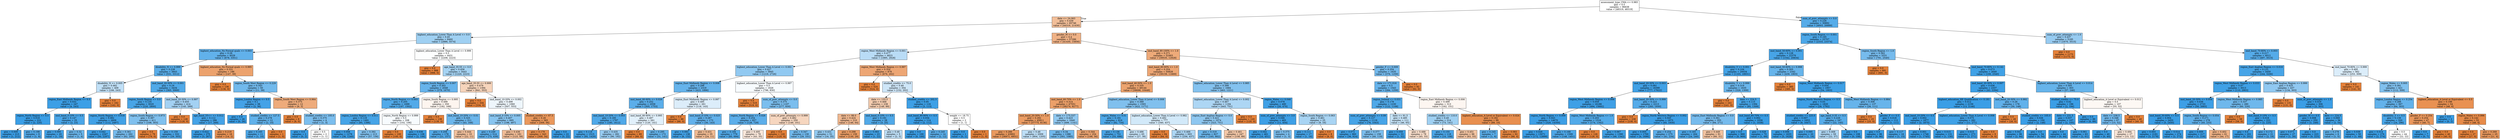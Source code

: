 digraph Tree {
node [shape=box, style="filled", color="black"] ;
0 [label="assessment_type_CMA <= 0.983\ngini = 0.5\nsamples = 96638\nvalue = [48319, 48319]", fillcolor="#e5813900"] ;
1 [label="date <= 24.063\ngini = 0.439\nsamples = 65746\nvalue = [44316, 21430]", fillcolor="#e5813984"] ;
0 -> 1 [labeldistance=2.5, labelangle=45, headlabel="True"] ;
2 [label="highest_education_Lower Than A Level <= 0.0\ngini = 0.45\nsamples = 8460\nvalue = [2886, 5574]", fillcolor="#399de57b"] ;
1 -> 2 ;
3 [label="highest_education_No Formal quals <= 0.003\ngini = 0.28\nsamples = 4029\nvalue = [678, 3351]", fillcolor="#399de5cb"] ;
2 -> 3 ;
4 [label="disability_N <= 0.999\ngini = 0.238\nsamples = 3843\nvalue = [531, 3312]", fillcolor="#399de5d6"] ;
3 -> 4 ;
5 [label="disability_N <= 0.005\ngini = 0.482\nsamples = 409\nvalue = [166, 243]", fillcolor="#399de551"] ;
4 -> 5 ;
6 [label="region_East Midlands Region <= 0.5\ngini = 0.032\nsamples = 247\nvalue = [4, 243]", fillcolor="#399de5fb"] ;
5 -> 6 ;
7 [label="region_North Region <= 0.5\ngini = 0.018\nsamples = 222\nvalue = [2, 220]", fillcolor="#399de5fd"] ;
6 -> 7 ;
8 [label="gini = 0.009\nsamples = 213\nvalue = [1, 212]", fillcolor="#399de5fe"] ;
7 -> 8 ;
9 [label="gini = 0.198\nsamples = 9\nvalue = [1, 8]", fillcolor="#399de5df"] ;
7 -> 9 ;
10 [label="imd_band_0-10% <= 0.5\ngini = 0.147\nsamples = 25\nvalue = [2, 23]", fillcolor="#399de5e9"] ;
6 -> 10 ;
11 [label="gini = 0.095\nsamples = 20\nvalue = [1, 19]", fillcolor="#399de5f2"] ;
10 -> 11 ;
12 [label="gini = 0.32\nsamples = 5\nvalue = [1, 4]", fillcolor="#399de5bf"] ;
10 -> 12 ;
13 [label="gini = 0.0\nsamples = 162\nvalue = [162, 0]", fillcolor="#e58139ff"] ;
5 -> 13 ;
14 [label="imd_band_20-30% <= 0.001\ngini = 0.19\nsamples = 3434\nvalue = [365, 3069]", fillcolor="#399de5e1"] ;
4 -> 14 ;
15 [label="region_South Region <= 0.0\ngini = 0.135\nsamples = 3020\nvalue = [220, 2800]", fillcolor="#399de5eb"] ;
14 -> 15 ;
16 [label="region_North Region <= 0.018\ngini = 0.082\nsamples = 2609\nvalue = [112, 2497]", fillcolor="#399de5f4"] ;
15 -> 16 ;
17 [label="gini = 0.042\nsamples = 2347\nvalue = [50, 2297]", fillcolor="#399de5f9"] ;
16 -> 17 ;
18 [label="gini = 0.361\nsamples = 262\nvalue = [62, 200]", fillcolor="#399de5b0"] ;
16 -> 18 ;
19 [label="region_South Region <= 0.973\ngini = 0.387\nsamples = 411\nvalue = [108, 303]", fillcolor="#399de5a4"] ;
15 -> 19 ;
20 [label="gini = 0.0\nsamples = 79\nvalue = [79, 0]", fillcolor="#e58139ff"] ;
19 -> 20 ;
21 [label="gini = 0.159\nsamples = 332\nvalue = [29, 303]", fillcolor="#399de5e7"] ;
19 -> 21 ;
22 [label="imd_band_20-30% <= 0.997\ngini = 0.455\nsamples = 414\nvalue = [145, 269]", fillcolor="#399de576"] ;
14 -> 22 ;
23 [label="gini = 0.0\nsamples = 128\nvalue = [128, 0]", fillcolor="#e58139ff"] ;
22 -> 23 ;
24 [label="age_band_55<= <= 0.012\ngini = 0.112\nsamples = 286\nvalue = [17, 269]", fillcolor="#399de5ef"] ;
22 -> 24 ;
25 [label="gini = 0.022\nsamples = 270\nvalue = [3, 267]", fillcolor="#399de5fc"] ;
24 -> 25 ;
26 [label="gini = 0.219\nsamples = 16\nvalue = [14, 2]", fillcolor="#e58139db"] ;
24 -> 26 ;
27 [label="highest_education_No Formal quals <= 0.995\ngini = 0.331\nsamples = 186\nvalue = [147, 39]", fillcolor="#e58139bb"] ;
3 -> 27 ;
28 [label="gini = 0.0\nsamples = 136\nvalue = [136, 0]", fillcolor="#e58139ff"] ;
27 -> 28 ;
29 [label="region_South West Region <= 0.229\ngini = 0.343\nsamples = 50\nvalue = [11, 39]", fillcolor="#399de5b7"] ;
27 -> 29 ;
30 [label="region_London Region <= 0.5\ngini = 0.1\nsamples = 38\nvalue = [2, 36]", fillcolor="#399de5f1"] ;
29 -> 30 ;
31 [label="gini = 0.0\nsamples = 26\nvalue = [0, 26]", fillcolor="#399de5ff"] ;
30 -> 31 ;
32 [label="studied_credits <= 127.5\ngini = 0.278\nsamples = 12\nvalue = [2, 10]", fillcolor="#399de5cc"] ;
30 -> 32 ;
33 [label="gini = 0.165\nsamples = 11\nvalue = [1, 10]", fillcolor="#399de5e6"] ;
32 -> 33 ;
34 [label="gini = 0.0\nsamples = 1\nvalue = [1, 0]", fillcolor="#e58139ff"] ;
32 -> 34 ;
35 [label="region_South West Region <= 0.964\ngini = 0.375\nsamples = 12\nvalue = [9, 3]", fillcolor="#e58139aa"] ;
29 -> 35 ;
36 [label="gini = 0.0\nsamples = 8\nvalue = [8, 0]", fillcolor="#e58139ff"] ;
35 -> 36 ;
37 [label="studied_credits <= 105.0\ngini = 0.375\nsamples = 4\nvalue = [1, 3]", fillcolor="#399de5aa"] ;
35 -> 37 ;
38 [label="gini = 0.0\nsamples = 2\nvalue = [0, 2]", fillcolor="#399de5ff"] ;
37 -> 38 ;
39 [label="gini = 0.5\nsamples = 2\nvalue = [1, 1]", fillcolor="#e5813900"] ;
37 -> 39 ;
40 [label="highest_education_Lower Than A Level <= 0.999\ngini = 0.5\nsamples = 4431\nvalue = [2208, 2223]", fillcolor="#399de502"] ;
2 -> 40 ;
41 [label="gini = 0.0\nsamples = 988\nvalue = [988, 0]", fillcolor="#e58139ff"] ;
40 -> 41 ;
42 [label="age_band_35-55 <= 0.0\ngini = 0.458\nsamples = 3443\nvalue = [1220, 2223]", fillcolor="#399de573"] ;
40 -> 42 ;
43 [label="region_South Region <= 0.007\ngini = 0.302\nsamples = 2049\nvalue = [379, 1670]", fillcolor="#399de5c5"] ;
42 -> 43 ;
44 [label="region_North Region <= 0.003\ngini = 0.205\nsamples = 1699\nvalue = [197, 1502]", fillcolor="#399de5de"] ;
43 -> 44 ;
45 [label="region_London Region <= 0.011\ngini = 0.119\nsamples = 1491\nvalue = [95, 1396]", fillcolor="#399de5ee"] ;
44 -> 45 ;
46 [label="gini = 0.058\nsamples = 1278\nvalue = [38, 1240]", fillcolor="#399de5f7"] ;
45 -> 46 ;
47 [label="gini = 0.392\nsamples = 213\nvalue = [57, 156]", fillcolor="#399de5a2"] ;
45 -> 47 ;
48 [label="region_North Region <= 0.999\ngini = 0.5\nsamples = 208\nvalue = [102, 106]", fillcolor="#399de50a"] ;
44 -> 48 ;
49 [label="gini = 0.0\nsamples = 100\nvalue = [100, 0]", fillcolor="#e58139ff"] ;
48 -> 49 ;
50 [label="gini = 0.036\nsamples = 108\nvalue = [2, 106]", fillcolor="#399de5fa"] ;
48 -> 50 ;
51 [label="region_South Region <= 0.995\ngini = 0.499\nsamples = 350\nvalue = [182, 168]", fillcolor="#e5813914"] ;
43 -> 51 ;
52 [label="gini = 0.0\nsamples = 139\nvalue = [139, 0]", fillcolor="#e58139ff"] ;
51 -> 52 ;
53 [label="imd_band_10-20% <= 0.01\ngini = 0.325\nsamples = 211\nvalue = [43, 168]", fillcolor="#399de5be"] ;
51 -> 53 ;
54 [label="gini = 0.208\nsamples = 178\nvalue = [21, 157]", fillcolor="#399de5dd"] ;
53 -> 54 ;
55 [label="gini = 0.444\nsamples = 33\nvalue = [22, 11]", fillcolor="#e581397f"] ;
53 -> 55 ;
56 [label="age_band_35-55 <= 0.999\ngini = 0.479\nsamples = 1394\nvalue = [841, 553]", fillcolor="#e5813957"] ;
42 -> 56 ;
57 [label="gini = 0.0\nsamples = 334\nvalue = [334, 0]", fillcolor="#e58139ff"] ;
56 -> 57 ;
58 [label="imd_band_10-20% <= 0.002\ngini = 0.499\nsamples = 1060\nvalue = [507, 553]", fillcolor="#399de515"] ;
56 -> 58 ;
59 [label="imd_band_0-10% <= 0.005\ngini = 0.407\nsamples = 695\nvalue = [198, 497]", fillcolor="#399de599"] ;
58 -> 59 ;
60 [label="gini = 0.249\nsamples = 514\nvalue = [75, 439]", fillcolor="#399de5d3"] ;
59 -> 60 ;
61 [label="gini = 0.436\nsamples = 181\nvalue = [123, 58]", fillcolor="#e5813987"] ;
59 -> 61 ;
62 [label="studied_credits <= 67.5\ngini = 0.26\nsamples = 365\nvalue = [309, 56]", fillcolor="#e58139d1"] ;
58 -> 62 ;
63 [label="gini = 0.179\nsamples = 343\nvalue = [309, 34]", fillcolor="#e58139e3"] ;
62 -> 63 ;
64 [label="gini = 0.0\nsamples = 22\nvalue = [0, 22]", fillcolor="#399de5ff"] ;
62 -> 64 ;
65 [label="gender_M <= 0.0\ngini = 0.4\nsamples = 57286\nvalue = [41430, 15856]", fillcolor="#e581399d"] ;
1 -> 65 ;
66 [label="region_West Midlands Region <= 0.001\ngini = 0.477\nsamples = 4823\nvalue = [1895, 2928]", fillcolor="#399de55a"] ;
65 -> 66 ;
67 [label="highest_education_Lower Than A Level <= 0.001\ngini = 0.427\nsamples = 3945\nvalue = [1219, 2726]", fillcolor="#399de58d"] ;
66 -> 67 ;
68 [label="region_East Midlands Region <= 0.008\ngini = 0.298\nsamples = 2319\nvalue = [423, 1896]", fillcolor="#399de5c6"] ;
67 -> 68 ;
69 [label="imd_band_80-90% <= 0.026\ngini = 0.252\nsamples = 2058\nvalue = [305, 1753]", fillcolor="#399de5d3"] ;
68 -> 69 ;
70 [label="imd_band_10-20% <= 0.003\ngini = 0.185\nsamples = 1797\nvalue = [185, 1612]", fillcolor="#399de5e2"] ;
69 -> 70 ;
71 [label="gini = 0.118\nsamples = 1515\nvalue = [95, 1420]", fillcolor="#399de5ee"] ;
70 -> 71 ;
72 [label="gini = 0.435\nsamples = 282\nvalue = [90, 192]", fillcolor="#399de587"] ;
70 -> 72 ;
73 [label="imd_band_80-90% <= 0.995\ngini = 0.497\nsamples = 261\nvalue = [120, 141]", fillcolor="#399de526"] ;
69 -> 73 ;
74 [label="gini = 0.0\nsamples = 89\nvalue = [89, 0]", fillcolor="#e58139ff"] ;
73 -> 74 ;
75 [label="gini = 0.295\nsamples = 172\nvalue = [31, 141]", fillcolor="#399de5c7"] ;
73 -> 75 ;
76 [label="region_East Midlands Region <= 0.997\ngini = 0.495\nsamples = 261\nvalue = [118, 143]", fillcolor="#399de52d"] ;
68 -> 76 ;
77 [label="gini = 0.0\nsamples = 88\nvalue = [88, 0]", fillcolor="#e58139ff"] ;
76 -> 77 ;
78 [label="imd_band_0-10% <= 0.025\ngini = 0.287\nsamples = 173\nvalue = [30, 143]", fillcolor="#399de5ca"] ;
76 -> 78 ;
79 [label="gini = 0.083\nsamples = 138\nvalue = [6, 132]", fillcolor="#399de5f3"] ;
78 -> 79 ;
80 [label="gini = 0.431\nsamples = 35\nvalue = [24, 11]", fillcolor="#e581398a"] ;
78 -> 80 ;
81 [label="highest_education_Lower Than A Level <= 0.997\ngini = 0.5\nsamples = 1626\nvalue = [796, 830]", fillcolor="#399de50a"] ;
67 -> 81 ;
82 [label="gini = 0.0\nsamples = 519\nvalue = [519, 0]", fillcolor="#e58139ff"] ;
81 -> 82 ;
83 [label="num_of_prev_attempts <= 0.0\ngini = 0.375\nsamples = 1107\nvalue = [277, 830]", fillcolor="#399de5aa"] ;
81 -> 83 ;
84 [label="region_North Region <= 0.026\ngini = 0.254\nsamples = 857\nvalue = [128, 729]", fillcolor="#399de5d2"] ;
83 -> 84 ;
85 [label="gini = 0.194\nsamples = 779\nvalue = [85, 694]", fillcolor="#399de5e0"] ;
84 -> 85 ;
86 [label="gini = 0.495\nsamples = 78\nvalue = [43, 35]", fillcolor="#e581392f"] ;
84 -> 86 ;
87 [label="num_of_prev_attempts <= 0.999\ngini = 0.482\nsamples = 250\nvalue = [149, 101]", fillcolor="#e5813952"] ;
83 -> 87 ;
88 [label="gini = 0.0\nsamples = 120\nvalue = [120, 0]", fillcolor="#e58139ff"] ;
87 -> 88 ;
89 [label="gini = 0.347\nsamples = 130\nvalue = [29, 101]", fillcolor="#399de5b6"] ;
87 -> 89 ;
90 [label="region_West Midlands Region <= 0.997\ngini = 0.354\nsamples = 878\nvalue = [676, 202]", fillcolor="#e58139b3"] ;
66 -> 90 ;
91 [label="gini = 0.0\nsamples = 524\nvalue = [524, 0]", fillcolor="#e58139ff"] ;
90 -> 91 ;
92 [label="studied_credits <= 75.0\ngini = 0.49\nsamples = 354\nvalue = [152, 202]", fillcolor="#399de53f"] ;
90 -> 92 ;
93 [label="date <= 133.5\ngini = 0.468\nsamples = 238\nvalue = [149, 89]", fillcolor="#e5813967"] ;
92 -> 93 ;
94 [label="date <= 88.0\ngini = 0.424\nsamples = 210\nvalue = [146, 64]", fillcolor="#e581398f"] ;
93 -> 94 ;
95 [label="gini = 0.431\nsamples = 51\nvalue = [16, 35]", fillcolor="#399de58a"] ;
94 -> 95 ;
96 [label="gini = 0.298\nsamples = 159\nvalue = [130, 29]", fillcolor="#e58139c6"] ;
94 -> 96 ;
97 [label="imd_band_0-10% <= 0.5\ngini = 0.191\nsamples = 28\nvalue = [3, 25]", fillcolor="#399de5e0"] ;
93 -> 97 ;
98 [label="gini = 0.083\nsamples = 23\nvalue = [1, 22]", fillcolor="#399de5f3"] ;
97 -> 98 ;
99 [label="gini = 0.48\nsamples = 5\nvalue = [2, 3]", fillcolor="#399de555"] ;
97 -> 99 ;
100 [label="studied_credits <= 202.5\ngini = 0.05\nsamples = 116\nvalue = [3, 113]", fillcolor="#399de5f8"] ;
92 -> 100 ;
101 [label="imd_band_80-90% <= 0.5\ngini = 0.034\nsamples = 114\nvalue = [2, 112]", fillcolor="#399de5fa"] ;
100 -> 101 ;
102 [label="gini = 0.0\nsamples = 100\nvalue = [0, 100]", fillcolor="#399de5ff"] ;
101 -> 102 ;
103 [label="gini = 0.245\nsamples = 14\nvalue = [2, 12]", fillcolor="#399de5d4"] ;
101 -> 103 ;
104 [label="weight <= 18.75\ngini = 0.5\nsamples = 2\nvalue = [1, 1]", fillcolor="#e5813900"] ;
100 -> 104 ;
105 [label="gini = 0.0\nsamples = 1\nvalue = [0, 1]", fillcolor="#399de5ff"] ;
104 -> 105 ;
106 [label="gini = 0.0\nsamples = 1\nvalue = [1, 0]", fillcolor="#e58139ff"] ;
104 -> 106 ;
107 [label="imd_band_90-100% <= 1.0\ngini = 0.371\nsamples = 52463\nvalue = [39535, 12928]", fillcolor="#e58139ac"] ;
65 -> 107 ;
108 [label="imd_band_80-90% <= 1.0\ngini = 0.354\nsamples = 50828\nvalue = [39159, 11669]", fillcolor="#e58139b3"] ;
107 -> 108 ;
109 [label="imd_band_40-50% <= 1.0\ngini = 0.335\nsamples = 49144\nvalue = [38696, 10448]", fillcolor="#e58139ba"] ;
108 -> 109 ;
110 [label="imd_band_60-70% <= 1.0\ngini = 0.314\nsamples = 47551\nvalue = [38274, 9277]", fillcolor="#e58139c1"] ;
109 -> 110 ;
111 [label="imd_band_20-30% <= 1.0\ngini = 0.292\nsamples = 45911\nvalue = [37775, 8136]", fillcolor="#e58139c8"] ;
110 -> 111 ;
112 [label="gini = 0.266\nsamples = 43902\nvalue = [36971, 6931]", fillcolor="#e58139cf"] ;
111 -> 112 ;
113 [label="gini = 0.48\nsamples = 2009\nvalue = [804, 1205]", fillcolor="#399de555"] ;
111 -> 113 ;
114 [label="date <= 175.537\ngini = 0.423\nsamples = 1640\nvalue = [499, 1141]", fillcolor="#399de58f"] ;
110 -> 114 ;
115 [label="gini = 0.34\nsamples = 1386\nvalue = [301, 1085]", fillcolor="#399de5b8"] ;
114 -> 115 ;
116 [label="gini = 0.344\nsamples = 254\nvalue = [198, 56]", fillcolor="#e58139b7"] ;
114 -> 116 ;
117 [label="highest_education_Lower Than A Level <= 0.008\ngini = 0.389\nsamples = 1593\nvalue = [422, 1171]", fillcolor="#399de5a3"] ;
109 -> 117 ;
118 [label="region_Wales <= 0.01\ngini = 0.181\nsamples = 816\nvalue = [82, 734]", fillcolor="#399de5e3"] ;
117 -> 118 ;
119 [label="gini = 0.136\nsamples = 751\nvalue = [55, 696]", fillcolor="#399de5eb"] ;
118 -> 119 ;
120 [label="gini = 0.486\nsamples = 65\nvalue = [27, 38]", fillcolor="#399de54a"] ;
118 -> 120 ;
121 [label="highest_education_Lower Than A Level <= 0.982\ngini = 0.492\nsamples = 777\nvalue = [340, 437]", fillcolor="#399de539"] ;
117 -> 121 ;
122 [label="gini = 0.0\nsamples = 84\nvalue = [84, 0]", fillcolor="#e58139ff"] ;
121 -> 122 ;
123 [label="gini = 0.466\nsamples = 693\nvalue = [256, 437]", fillcolor="#399de56a"] ;
121 -> 123 ;
124 [label="highest_education_Lower Than A Level <= 0.985\ngini = 0.399\nsamples = 1684\nvalue = [463, 1221]", fillcolor="#399de59e"] ;
108 -> 124 ;
125 [label="highest_education_Lower Than A Level <= 0.002\ngini = 0.467\nsamples = 1194\nvalue = [443, 751]", fillcolor="#399de569"] ;
124 -> 125 ;
126 [label="region_East Anglian Region <= 0.0\ngini = 0.421\nsamples = 1074\nvalue = [323, 751]", fillcolor="#399de591"] ;
125 -> 126 ;
127 [label="gini = 0.319\nsamples = 827\nvalue = [165, 662]", fillcolor="#399de5bf"] ;
126 -> 127 ;
128 [label="gini = 0.461\nsamples = 247\nvalue = [158, 89]", fillcolor="#e581396f"] ;
126 -> 128 ;
129 [label="gini = 0.0\nsamples = 120\nvalue = [120, 0]", fillcolor="#e58139ff"] ;
125 -> 129 ;
130 [label="region_Wales <= 0.046\ngini = 0.078\nsamples = 490\nvalue = [20, 470]", fillcolor="#399de5f4"] ;
124 -> 130 ;
131 [label="num_of_prev_attempts <= 3.0\ngini = 0.046\nsamples = 465\nvalue = [11, 454]", fillcolor="#399de5f9"] ;
130 -> 131 ;
132 [label="gini = 0.042\nsamples = 461\nvalue = [10, 451]", fillcolor="#399de5f9"] ;
131 -> 132 ;
133 [label="gini = 0.375\nsamples = 4\nvalue = [1, 3]", fillcolor="#399de5aa"] ;
131 -> 133 ;
134 [label="region_South Region <= 0.063\ngini = 0.461\nsamples = 25\nvalue = [9, 16]", fillcolor="#399de570"] ;
130 -> 134 ;
135 [label="gini = 0.111\nsamples = 17\nvalue = [1, 16]", fillcolor="#399de5ef"] ;
134 -> 135 ;
136 [label="gini = 0.0\nsamples = 8\nvalue = [8, 0]", fillcolor="#e58139ff"] ;
134 -> 136 ;
137 [label="gender_F <= 0.009\ngini = 0.354\nsamples = 1635\nvalue = [376, 1259]", fillcolor="#399de5b3"] ;
107 -> 137 ;
138 [label="date <= 171.016\ngini = 0.3\nsamples = 1543\nvalue = [284, 1259]", fillcolor="#399de5c5"] ;
137 -> 138 ;
139 [label="region_Ireland <= 0.031\ngini = 0.179\nsamples = 1230\nvalue = [122, 1108]", fillcolor="#399de5e3"] ;
138 -> 139 ;
140 [label="num_of_prev_attempts <= 0.09\ngini = 0.127\nsamples = 1119\nvalue = [76, 1043]", fillcolor="#399de5ec"] ;
139 -> 140 ;
141 [label="gini = 0.072\nsamples = 960\nvalue = [36, 924]", fillcolor="#399de5f5"] ;
140 -> 141 ;
142 [label="gini = 0.377\nsamples = 159\nvalue = [40, 119]", fillcolor="#399de5a9"] ;
140 -> 142 ;
143 [label="date <= 91.5\ngini = 0.485\nsamples = 111\nvalue = [46, 65]", fillcolor="#399de54b"] ;
139 -> 143 ;
144 [label="gini = 0.059\nsamples = 33\nvalue = [1, 32]", fillcolor="#399de5f7"] ;
143 -> 144 ;
145 [label="gini = 0.488\nsamples = 78\nvalue = [45, 33]", fillcolor="#e5813944"] ;
143 -> 145 ;
146 [label="region_East Midlands Region <= 0.006\ngini = 0.499\nsamples = 313\nvalue = [162, 151]", fillcolor="#e5813911"] ;
138 -> 146 ;
147 [label="studied_credits <= 110.0\ngini = 0.45\nsamples = 214\nvalue = [73, 141]", fillcolor="#399de57b"] ;
146 -> 147 ;
148 [label="gini = 0.155\nsamples = 118\nvalue = [10, 108]", fillcolor="#399de5e7"] ;
147 -> 148 ;
149 [label="gini = 0.451\nsamples = 96\nvalue = [63, 33]", fillcolor="#e5813979"] ;
147 -> 149 ;
150 [label="highest_education_A Level or Equivalent <= 0.024\ngini = 0.182\nsamples = 99\nvalue = [89, 10]", fillcolor="#e58139e2"] ;
146 -> 150 ;
151 [label="gini = 0.245\nsamples = 7\nvalue = [1, 6]", fillcolor="#399de5d4"] ;
150 -> 151 ;
152 [label="gini = 0.083\nsamples = 92\nvalue = [88, 4]", fillcolor="#e58139f3"] ;
150 -> 152 ;
153 [label="gini = 0.0\nsamples = 92\nvalue = [92, 0]", fillcolor="#e58139ff"] ;
137 -> 153 ;
154 [label="num_of_prev_attempts <= 0.0\ngini = 0.226\nsamples = 30892\nvalue = [4003, 26889]", fillcolor="#399de5d9"] ;
0 -> 154 [labeldistance=2.5, labelangle=-45, headlabel="False"] ;
155 [label="region_South Region <= 0.001\ngini = 0.165\nsamples = 25707\nvalue = [2333, 23374]", fillcolor="#399de5e6"] ;
154 -> 155 ;
156 [label="imd_band_50-60% <= 0.001\ngini = 0.128\nsamples = 22376\nvalue = [1542, 20834]", fillcolor="#399de5ec"] ;
155 -> 156 ;
157 [label="disability_Y <= 0.001\ngini = 0.104\nsamples = 20034\nvalue = [1103, 18931]", fillcolor="#399de5f0"] ;
156 -> 157 ;
158 [label="imd_band_20-30% <= 0.003\ngini = 0.081\nsamples = 18399\nvalue = [777, 17622]", fillcolor="#399de5f4"] ;
157 -> 158 ;
159 [label="region_West Midlands Region <= 0.006\ngini = 0.059\nsamples = 16186\nvalue = [494, 15692]", fillcolor="#399de5f7"] ;
158 -> 159 ;
160 [label="region_North Region <= 0.009\ngini = 0.043\nsamples = 14670\nvalue = [320, 14350]", fillcolor="#399de5f9"] ;
159 -> 160 ;
161 [label="gini = 0.026\nsamples = 13071\nvalue = [172, 12899]", fillcolor="#399de5fc"] ;
160 -> 161 ;
162 [label="gini = 0.168\nsamples = 1599\nvalue = [148, 1451]", fillcolor="#399de5e5"] ;
160 -> 162 ;
163 [label="region_West Midlands Region <= 1.0\ngini = 0.203\nsamples = 1516\nvalue = [174, 1342]", fillcolor="#399de5de"] ;
159 -> 163 ;
164 [label="gini = 0.0\nsamples = 126\nvalue = [126, 0]", fillcolor="#e58139ff"] ;
163 -> 164 ;
165 [label="gini = 0.067\nsamples = 1390\nvalue = [48, 1342]", fillcolor="#399de5f6"] ;
163 -> 165 ;
166 [label="imd_band_20-30% <= 0.999\ngini = 0.223\nsamples = 2213\nvalue = [283, 1930]", fillcolor="#399de5da"] ;
158 -> 166 ;
167 [label="gini = 0.0\nsamples = 238\nvalue = [238, 0]", fillcolor="#e58139ff"] ;
166 -> 167 ;
168 [label="region_North Western Region <= 0.002\ngini = 0.045\nsamples = 1975\nvalue = [45, 1930]", fillcolor="#399de5f9"] ;
166 -> 168 ;
169 [label="gini = 0.005\nsamples = 1700\nvalue = [4, 1696]", fillcolor="#399de5fe"] ;
168 -> 169 ;
170 [label="gini = 0.254\nsamples = 275\nvalue = [41, 234]", fillcolor="#399de5d2"] ;
168 -> 170 ;
171 [label="disability_Y <= 0.999\ngini = 0.319\nsamples = 1635\nvalue = [326, 1309]", fillcolor="#399de5bf"] ;
157 -> 171 ;
172 [label="gini = 0.0\nsamples = 241\nvalue = [241, 0]", fillcolor="#e58139ff"] ;
171 -> 172 ;
173 [label="date <= 224.5\ngini = 0.115\nsamples = 1394\nvalue = [85, 1309]", fillcolor="#399de5ee"] ;
171 -> 173 ;
174 [label="region_East Midlands Region <= 0.0\ngini = 0.361\nsamples = 355\nvalue = [84, 271]", fillcolor="#399de5b0"] ;
173 -> 174 ;
175 [label="gini = 0.165\nsamples = 264\nvalue = [24, 240]", fillcolor="#399de5e6"] ;
174 -> 175 ;
176 [label="gini = 0.449\nsamples = 91\nvalue = [60, 31]", fillcolor="#e581397b"] ;
174 -> 176 ;
177 [label="imd_band_60-70% <= 0.5\ngini = 0.002\nsamples = 1039\nvalue = [1, 1038]", fillcolor="#399de5ff"] ;
173 -> 177 ;
178 [label="gini = 0.0\nsamples = 969\nvalue = [0, 969]", fillcolor="#399de5ff"] ;
177 -> 178 ;
179 [label="gini = 0.028\nsamples = 70\nvalue = [1, 69]", fillcolor="#399de5fb"] ;
177 -> 179 ;
180 [label="imd_band_50-60% <= 0.998\ngini = 0.305\nsamples = 2342\nvalue = [439, 1903]", fillcolor="#399de5c4"] ;
156 -> 180 ;
181 [label="gini = 0.0\nsamples = 385\nvalue = [385, 0]", fillcolor="#e58139ff"] ;
180 -> 181 ;
182 [label="region_West Midlands Region <= 0.017\ngini = 0.054\nsamples = 1957\nvalue = [54, 1903]", fillcolor="#399de5f8"] ;
180 -> 182 ;
183 [label="region_North Western Region <= 0.5\ngini = 0.03\nsamples = 1820\nvalue = [28, 1792]", fillcolor="#399de5fb"] ;
182 -> 183 ;
184 [label="studied_credits <= 225.0\ngini = 0.007\nsamples = 1653\nvalue = [6, 1647]", fillcolor="#399de5fe"] ;
183 -> 184 ;
185 [label="gini = 0.006\nsamples = 1633\nvalue = [5, 1628]", fillcolor="#399de5fe"] ;
184 -> 185 ;
186 [label="gini = 0.095\nsamples = 20\nvalue = [1, 19]", fillcolor="#399de5f2"] ;
184 -> 186 ;
187 [label="age_band_0-35 <= 0.5\ngini = 0.229\nsamples = 167\nvalue = [22, 145]", fillcolor="#399de5d8"] ;
183 -> 187 ;
188 [label="gini = 0.468\nsamples = 59\nvalue = [22, 37]", fillcolor="#399de567"] ;
187 -> 188 ;
189 [label="gini = 0.0\nsamples = 108\nvalue = [0, 108]", fillcolor="#399de5ff"] ;
187 -> 189 ;
190 [label="region_West Midlands Region <= 0.984\ngini = 0.308\nsamples = 137\nvalue = [26, 111]", fillcolor="#399de5c3"] ;
182 -> 190 ;
191 [label="gini = 0.0\nsamples = 25\nvalue = [25, 0]", fillcolor="#e58139ff"] ;
190 -> 191 ;
192 [label="gender_F <= 0.5\ngini = 0.018\nsamples = 112\nvalue = [1, 111]", fillcolor="#399de5fd"] ;
190 -> 192 ;
193 [label="gini = 0.0\nsamples = 96\nvalue = [0, 96]", fillcolor="#399de5ff"] ;
192 -> 193 ;
194 [label="gini = 0.117\nsamples = 16\nvalue = [1, 15]", fillcolor="#399de5ee"] ;
192 -> 194 ;
195 [label="region_South Region <= 1.0\ngini = 0.362\nsamples = 3331\nvalue = [791, 2540]", fillcolor="#399de5b0"] ;
155 -> 195 ;
196 [label="gini = 0.0\nsamples = 691\nvalue = [691, 0]", fillcolor="#e58139ff"] ;
195 -> 196 ;
197 [label="imd_band_70-80% <= 0.141\ngini = 0.073\nsamples = 2640\nvalue = [100, 2540]", fillcolor="#399de5f5"] ;
195 -> 197 ;
198 [label="imd_band_20-30% <= 0.007\ngini = 0.036\nsamples = 2337\nvalue = [43, 2294]", fillcolor="#399de5fa"] ;
197 -> 198 ;
199 [label="highest_education_HE Qualification <= 0.181\ngini = 0.012\nsamples = 2159\nvalue = [13, 2146]", fillcolor="#399de5fd"] ;
198 -> 199 ;
200 [label="imd_band_10-20% <= 0.5\ngini = 0.002\nsamples = 1877\nvalue = [2, 1875]", fillcolor="#399de5ff"] ;
199 -> 200 ;
201 [label="gini = 0.001\nsamples = 1746\nvalue = [1, 1745]", fillcolor="#399de5ff"] ;
200 -> 201 ;
202 [label="gini = 0.015\nsamples = 131\nvalue = [1, 130]", fillcolor="#399de5fd"] ;
200 -> 202 ;
203 [label="highest_education_Lower Than A Level <= 0.008\ngini = 0.075\nsamples = 282\nvalue = [11, 271]", fillcolor="#399de5f5"] ;
199 -> 203 ;
204 [label="gini = 0.015\nsamples = 273\nvalue = [2, 271]", fillcolor="#399de5fd"] ;
203 -> 204 ;
205 [label="gini = 0.0\nsamples = 9\nvalue = [9, 0]", fillcolor="#e58139ff"] ;
203 -> 205 ;
206 [label="imd_band_20-30% <= 0.992\ngini = 0.28\nsamples = 178\nvalue = [30, 148]", fillcolor="#399de5cb"] ;
198 -> 206 ;
207 [label="gini = 0.0\nsamples = 28\nvalue = [28, 0]", fillcolor="#e58139ff"] ;
206 -> 207 ;
208 [label="studied_credits <= 105.0\ngini = 0.026\nsamples = 150\nvalue = [2, 148]", fillcolor="#399de5fc"] ;
206 -> 208 ;
209 [label="gini = 0.041\nsamples = 96\nvalue = [2, 94]", fillcolor="#399de5fa"] ;
208 -> 209 ;
210 [label="gini = 0.0\nsamples = 54\nvalue = [0, 54]", fillcolor="#399de5ff"] ;
208 -> 210 ;
211 [label="highest_education_Lower Than A Level <= 0.014\ngini = 0.305\nsamples = 303\nvalue = [57, 246]", fillcolor="#399de5c4"] ;
197 -> 211 ;
212 [label="studied_credits <= 75.0\ngini = 0.02\nsamples = 196\nvalue = [2, 194]", fillcolor="#399de5fc"] ;
211 -> 212 ;
213 [label="date <= 231.5\ngini = 0.037\nsamples = 107\nvalue = [2, 105]", fillcolor="#399de5fa"] ;
212 -> 213 ;
214 [label="gini = 0.0\nsamples = 44\nvalue = [0, 44]", fillcolor="#399de5ff"] ;
213 -> 214 ;
215 [label="gini = 0.061\nsamples = 63\nvalue = [2, 61]", fillcolor="#399de5f7"] ;
213 -> 215 ;
216 [label="gini = 0.0\nsamples = 89\nvalue = [0, 89]", fillcolor="#399de5ff"] ;
212 -> 216 ;
217 [label="highest_education_A Level or Equivalent <= 0.012\ngini = 0.5\nsamples = 107\nvalue = [55, 52]", fillcolor="#e581390e"] ;
211 -> 217 ;
218 [label="date <= 238.5\ngini = 0.348\nsamples = 67\nvalue = [15, 52]", fillcolor="#399de5b5"] ;
217 -> 218 ;
219 [label="gini = 0.0\nsamples = 40\nvalue = [0, 40]", fillcolor="#399de5ff"] ;
218 -> 219 ;
220 [label="gini = 0.494\nsamples = 27\nvalue = [15, 12]", fillcolor="#e5813933"] ;
218 -> 220 ;
221 [label="gini = 0.0\nsamples = 40\nvalue = [40, 0]", fillcolor="#e58139ff"] ;
217 -> 221 ;
222 [label="num_of_prev_attempts <= 1.0\ngini = 0.437\nsamples = 5185\nvalue = [1670, 3515]", fillcolor="#399de586"] ;
154 -> 222 ;
223 [label="gini = 0.0\nsamples = 1173\nvalue = [1173, 0]", fillcolor="#e58139ff"] ;
222 -> 223 ;
224 [label="imd_band_70-80% <= 0.003\ngini = 0.217\nsamples = 4012\nvalue = [497, 3515]", fillcolor="#399de5db"] ;
222 -> 224 ;
225 [label="region_East Anglian Region <= 0.016\ngini = 0.131\nsamples = 3450\nvalue = [244, 3206]", fillcolor="#399de5ec"] ;
224 -> 225 ;
226 [label="region_West Midlands Region <= 0.033\ngini = 0.07\nsamples = 3013\nvalue = [110, 2903]", fillcolor="#399de5f5"] ;
225 -> 226 ;
227 [label="imd_band_20-30% <= 0.054\ngini = 0.036\nsamples = 2733\nvalue = [50, 2683]", fillcolor="#399de5fa"] ;
226 -> 227 ;
228 [label="imd_band_50-60% <= 0.5\ngini = 0.004\nsamples = 2455\nvalue = [5, 2450]", fillcolor="#399de5fe"] ;
227 -> 228 ;
229 [label="gini = 0.003\nsamples = 2181\nvalue = [3, 2178]", fillcolor="#399de5ff"] ;
228 -> 229 ;
230 [label="gini = 0.014\nsamples = 274\nvalue = [2, 272]", fillcolor="#399de5fd"] ;
228 -> 230 ;
231 [label="region_South Region <= 0.054\ngini = 0.271\nsamples = 278\nvalue = [45, 233]", fillcolor="#399de5ce"] ;
227 -> 231 ;
232 [label="gini = 0.009\nsamples = 217\nvalue = [1, 216]", fillcolor="#399de5fe"] ;
231 -> 232 ;
233 [label="gini = 0.402\nsamples = 61\nvalue = [44, 17]", fillcolor="#e581399c"] ;
231 -> 233 ;
234 [label="region_West Midlands Region <= 0.985\ngini = 0.337\nsamples = 280\nvalue = [60, 220]", fillcolor="#399de5b9"] ;
226 -> 234 ;
235 [label="gini = 0.0\nsamples = 58\nvalue = [58, 0]", fillcolor="#e58139ff"] ;
234 -> 235 ;
236 [label="imd_band_0-10% <= 0.5\ngini = 0.018\nsamples = 222\nvalue = [2, 220]", fillcolor="#399de5fd"] ;
234 -> 236 ;
237 [label="gini = 0.0\nsamples = 201\nvalue = [0, 201]", fillcolor="#399de5ff"] ;
236 -> 237 ;
238 [label="gini = 0.172\nsamples = 21\nvalue = [2, 19]", fillcolor="#399de5e4"] ;
236 -> 238 ;
239 [label="region_East Anglian Region <= 0.999\ngini = 0.425\nsamples = 437\nvalue = [134, 303]", fillcolor="#399de58e"] ;
225 -> 239 ;
240 [label="gini = 0.0\nsamples = 131\nvalue = [131, 0]", fillcolor="#e58139ff"] ;
239 -> 240 ;
241 [label="num_of_prev_attempts <= 1.5\ngini = 0.019\nsamples = 306\nvalue = [3, 303]", fillcolor="#399de5fc"] ;
239 -> 241 ;
242 [label="gender_M <= 0.5\ngini = 0.008\nsamples = 250\nvalue = [1, 249]", fillcolor="#399de5fe"] ;
241 -> 242 ;
243 [label="gini = 0.071\nsamples = 27\nvalue = [1, 26]", fillcolor="#399de5f5"] ;
242 -> 243 ;
244 [label="gini = 0.0\nsamples = 223\nvalue = [0, 223]", fillcolor="#399de5ff"] ;
242 -> 244 ;
245 [label="date <= 224.5\ngini = 0.069\nsamples = 56\nvalue = [2, 54]", fillcolor="#399de5f6"] ;
241 -> 245 ;
246 [label="gini = 0.278\nsamples = 6\nvalue = [1, 5]", fillcolor="#399de5cc"] ;
245 -> 246 ;
247 [label="gini = 0.039\nsamples = 50\nvalue = [1, 49]", fillcolor="#399de5fa"] ;
245 -> 247 ;
248 [label="imd_band_70-80% <= 0.999\ngini = 0.495\nsamples = 562\nvalue = [253, 309]", fillcolor="#399de52e"] ;
224 -> 248 ;
249 [label="gini = 0.0\nsamples = 141\nvalue = [141, 0]", fillcolor="#e58139ff"] ;
248 -> 249 ;
250 [label="region_Wales <= 0.005\ngini = 0.391\nsamples = 421\nvalue = [112, 309]", fillcolor="#399de5a3"] ;
248 -> 250 ;
251 [label="region_London Region <= 0.254\ngini = 0.288\nsamples = 367\nvalue = [64, 303]", fillcolor="#399de5c9"] ;
250 -> 251 ;
252 [label="disability_Y <= 0.5\ngini = 0.139\nsamples = 320\nvalue = [24, 296]", fillcolor="#399de5ea"] ;
251 -> 252 ;
253 [label="gini = 0.014\nsamples = 276\nvalue = [2, 274]", fillcolor="#399de5fd"] ;
252 -> 253 ;
254 [label="gini = 0.5\nsamples = 44\nvalue = [22, 22]", fillcolor="#e5813900"] ;
252 -> 254 ;
255 [label="gender_F <= 0.254\ngini = 0.254\nsamples = 47\nvalue = [40, 7]", fillcolor="#e58139d2"] ;
251 -> 255 ;
256 [label="gini = 0.0\nsamples = 7\nvalue = [0, 7]", fillcolor="#399de5ff"] ;
255 -> 256 ;
257 [label="gini = 0.0\nsamples = 40\nvalue = [40, 0]", fillcolor="#e58139ff"] ;
255 -> 257 ;
258 [label="highest_education_A Level or Equivalent <= 0.5\ngini = 0.198\nsamples = 54\nvalue = [48, 6]", fillcolor="#e58139df"] ;
250 -> 258 ;
259 [label="gini = 0.0\nsamples = 2\nvalue = [0, 2]", fillcolor="#399de5ff"] ;
258 -> 259 ;
260 [label="region_Wales <= 0.996\ngini = 0.142\nsamples = 52\nvalue = [48, 4]", fillcolor="#e58139ea"] ;
258 -> 260 ;
261 [label="gini = 0.0\nsamples = 27\nvalue = [27, 0]", fillcolor="#e58139ff"] ;
260 -> 261 ;
262 [label="gini = 0.269\nsamples = 25\nvalue = [21, 4]", fillcolor="#e58139ce"] ;
260 -> 262 ;
}
